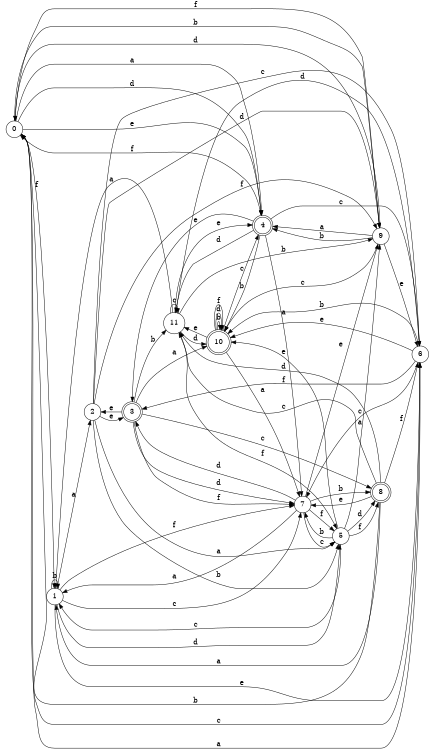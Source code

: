 digraph n10_6 {
__start0 [label="" shape="none"];

rankdir=LR;
size="8,5";

s0 [style="filled", color="black", fillcolor="white" shape="circle", label="0"];
s1 [style="filled", color="black", fillcolor="white" shape="circle", label="1"];
s2 [style="filled", color="black", fillcolor="white" shape="circle", label="2"];
s3 [style="rounded,filled", color="black", fillcolor="white" shape="doublecircle", label="3"];
s4 [style="rounded,filled", color="black", fillcolor="white" shape="doublecircle", label="4"];
s5 [style="filled", color="black", fillcolor="white" shape="circle", label="5"];
s6 [style="filled", color="black", fillcolor="white" shape="circle", label="6"];
s7 [style="filled", color="black", fillcolor="white" shape="circle", label="7"];
s8 [style="rounded,filled", color="black", fillcolor="white" shape="doublecircle", label="8"];
s9 [style="filled", color="black", fillcolor="white" shape="circle", label="9"];
s10 [style="rounded,filled", color="black", fillcolor="white" shape="doublecircle", label="10"];
s11 [style="filled", color="black", fillcolor="white" shape="circle", label="11"];
s0 -> s4 [label="a"];
s0 -> s9 [label="b"];
s0 -> s6 [label="c"];
s0 -> s4 [label="d"];
s0 -> s4 [label="e"];
s0 -> s1 [label="f"];
s1 -> s2 [label="a"];
s1 -> s1 [label="b"];
s1 -> s7 [label="c"];
s1 -> s5 [label="d"];
s1 -> s6 [label="e"];
s1 -> s7 [label="f"];
s2 -> s5 [label="a"];
s2 -> s5 [label="b"];
s2 -> s6 [label="c"];
s2 -> s9 [label="d"];
s2 -> s3 [label="e"];
s2 -> s9 [label="f"];
s3 -> s10 [label="a"];
s3 -> s11 [label="b"];
s3 -> s8 [label="c"];
s3 -> s7 [label="d"];
s3 -> s2 [label="e"];
s3 -> s7 [label="f"];
s4 -> s7 [label="a"];
s4 -> s10 [label="b"];
s4 -> s6 [label="c"];
s4 -> s11 [label="d"];
s4 -> s3 [label="e"];
s4 -> s0 [label="f"];
s5 -> s9 [label="a"];
s5 -> s7 [label="b"];
s5 -> s1 [label="c"];
s5 -> s8 [label="d"];
s5 -> s10 [label="e"];
s5 -> s8 [label="f"];
s6 -> s0 [label="a"];
s6 -> s10 [label="b"];
s6 -> s7 [label="c"];
s6 -> s11 [label="d"];
s6 -> s10 [label="e"];
s6 -> s3 [label="f"];
s7 -> s1 [label="a"];
s7 -> s8 [label="b"];
s7 -> s5 [label="c"];
s7 -> s3 [label="d"];
s7 -> s9 [label="e"];
s7 -> s5 [label="f"];
s8 -> s1 [label="a"];
s8 -> s0 [label="b"];
s8 -> s11 [label="c"];
s8 -> s11 [label="d"];
s8 -> s7 [label="e"];
s8 -> s6 [label="f"];
s9 -> s4 [label="a"];
s9 -> s4 [label="b"];
s9 -> s10 [label="c"];
s9 -> s0 [label="d"];
s9 -> s6 [label="e"];
s9 -> s0 [label="f"];
s10 -> s7 [label="a"];
s10 -> s10 [label="b"];
s10 -> s4 [label="c"];
s10 -> s10 [label="d"];
s10 -> s11 [label="e"];
s10 -> s10 [label="f"];
s11 -> s1 [label="a"];
s11 -> s9 [label="b"];
s11 -> s11 [label="c"];
s11 -> s10 [label="d"];
s11 -> s4 [label="e"];
s11 -> s5 [label="f"];

}